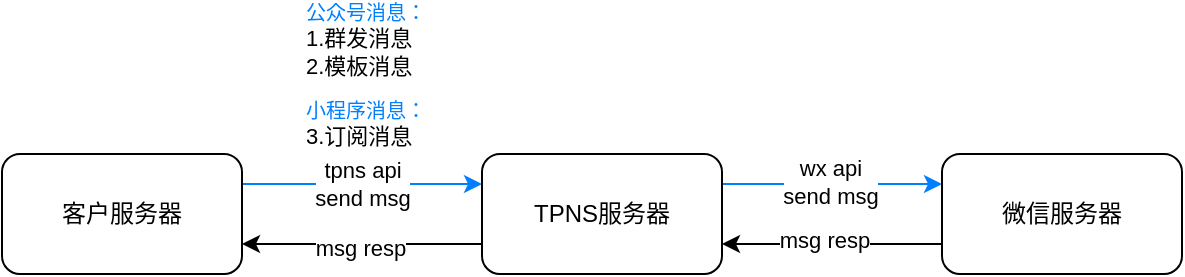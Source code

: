 <mxfile version="17.4.3" type="github">
  <diagram id="kgpKYQtTHZ0yAKxKKP6v" name="Page-1">
    <mxGraphModel dx="786" dy="458" grid="0" gridSize="10" guides="1" tooltips="1" connect="1" arrows="1" fold="1" page="1" pageScale="1" pageWidth="850" pageHeight="1100" math="0" shadow="0">
      <root>
        <mxCell id="0" />
        <mxCell id="1" parent="0" />
        <mxCell id="oYlPoV4KyUNFNu96zUUu-4" value="&lt;div&gt;tpns api&lt;/div&gt;&lt;div&gt;send msg&lt;/div&gt;" style="edgeStyle=orthogonalEdgeStyle;rounded=0;orthogonalLoop=1;jettySize=auto;html=1;align=center;exitX=1;exitY=0.25;exitDx=0;exitDy=0;entryX=0;entryY=0.25;entryDx=0;entryDy=0;strokeColor=#007FFF;" edge="1" parent="1" source="oYlPoV4KyUNFNu96zUUu-1" target="oYlPoV4KyUNFNu96zUUu-2">
          <mxGeometry relative="1" as="geometry" />
        </mxCell>
        <mxCell id="oYlPoV4KyUNFNu96zUUu-1" value="客户服务器" style="rounded=1;whiteSpace=wrap;html=1;" vertex="1" parent="1">
          <mxGeometry x="60" y="100" width="120" height="60" as="geometry" />
        </mxCell>
        <mxCell id="oYlPoV4KyUNFNu96zUUu-5" style="edgeStyle=orthogonalEdgeStyle;rounded=0;orthogonalLoop=1;jettySize=auto;html=1;entryX=0;entryY=0.25;entryDx=0;entryDy=0;exitX=1;exitY=0.25;exitDx=0;exitDy=0;strokeColor=#007FFF;" edge="1" parent="1" source="oYlPoV4KyUNFNu96zUUu-2" target="oYlPoV4KyUNFNu96zUUu-3">
          <mxGeometry relative="1" as="geometry" />
        </mxCell>
        <mxCell id="oYlPoV4KyUNFNu96zUUu-12" value="wx api&lt;br&gt;send msg" style="edgeLabel;html=1;align=center;verticalAlign=middle;resizable=0;points=[];" vertex="1" connectable="0" parent="oYlPoV4KyUNFNu96zUUu-5">
          <mxGeometry x="-0.029" y="1" relative="1" as="geometry">
            <mxPoint as="offset" />
          </mxGeometry>
        </mxCell>
        <mxCell id="oYlPoV4KyUNFNu96zUUu-8" style="edgeStyle=orthogonalEdgeStyle;rounded=0;orthogonalLoop=1;jettySize=auto;html=1;entryX=1;entryY=0.75;entryDx=0;entryDy=0;strokeColor=#000000;exitX=0;exitY=0.75;exitDx=0;exitDy=0;" edge="1" parent="1" source="oYlPoV4KyUNFNu96zUUu-2" target="oYlPoV4KyUNFNu96zUUu-1">
          <mxGeometry relative="1" as="geometry" />
        </mxCell>
        <mxCell id="oYlPoV4KyUNFNu96zUUu-10" value="msg resp" style="edgeLabel;html=1;align=center;verticalAlign=middle;resizable=0;points=[];" vertex="1" connectable="0" parent="oYlPoV4KyUNFNu96zUUu-8">
          <mxGeometry x="0.024" y="2" relative="1" as="geometry">
            <mxPoint as="offset" />
          </mxGeometry>
        </mxCell>
        <mxCell id="oYlPoV4KyUNFNu96zUUu-2" value="TPNS服务器" style="rounded=1;whiteSpace=wrap;html=1;" vertex="1" parent="1">
          <mxGeometry x="300" y="100" width="120" height="60" as="geometry" />
        </mxCell>
        <mxCell id="oYlPoV4KyUNFNu96zUUu-7" value="" style="edgeStyle=orthogonalEdgeStyle;rounded=0;orthogonalLoop=1;jettySize=auto;html=1;strokeColor=#000000;exitX=0;exitY=0.75;exitDx=0;exitDy=0;entryX=1;entryY=0.75;entryDx=0;entryDy=0;" edge="1" parent="1" source="oYlPoV4KyUNFNu96zUUu-3" target="oYlPoV4KyUNFNu96zUUu-2">
          <mxGeometry relative="1" as="geometry" />
        </mxCell>
        <mxCell id="oYlPoV4KyUNFNu96zUUu-9" value="msg resp" style="edgeLabel;html=1;align=center;verticalAlign=middle;resizable=0;points=[];" vertex="1" connectable="0" parent="oYlPoV4KyUNFNu96zUUu-7">
          <mxGeometry x="0.081" y="-2" relative="1" as="geometry">
            <mxPoint as="offset" />
          </mxGeometry>
        </mxCell>
        <mxCell id="oYlPoV4KyUNFNu96zUUu-3" value="微信服务器" style="rounded=1;whiteSpace=wrap;html=1;" vertex="1" parent="1">
          <mxGeometry x="530" y="100" width="120" height="60" as="geometry" />
        </mxCell>
        <mxCell id="oYlPoV4KyUNFNu96zUUu-11" value="&lt;div style=&quot;font-size: 11px ; text-align: justify&quot;&gt;&lt;br&gt;&lt;/div&gt;" style="text;html=1;align=center;verticalAlign=middle;resizable=0;points=[];autosize=1;strokeColor=none;fillColor=none;" vertex="1" parent="1">
          <mxGeometry x="100" y="33" width="20" height="20" as="geometry" />
        </mxCell>
        <mxCell id="oYlPoV4KyUNFNu96zUUu-14" value="&lt;font color=&quot;#007fff&quot;&gt;公众号消息：&lt;/font&gt;&lt;br&gt;&lt;div style=&quot;color: rgb(0 , 0 , 0) ; font-size: 11px&quot;&gt;1.群发消息&lt;/div&gt;&lt;div style=&quot;color: rgb(0 , 0 , 0) ; font-size: 11px&quot;&gt;2.模板消息&lt;/div&gt;" style="text;html=1;align=left;verticalAlign=middle;resizable=0;points=[];autosize=1;strokeColor=none;fillColor=none;fontSize=10;fontColor=#00FF00;" vertex="1" parent="1">
          <mxGeometry x="210" y="23" width="80" height="40" as="geometry" />
        </mxCell>
        <mxCell id="oYlPoV4KyUNFNu96zUUu-15" value="&lt;font color=&quot;#007fff&quot;&gt;小程序消息：&lt;/font&gt;&lt;br class=&quot;Apple-interchange-newline&quot;&gt;&lt;span style=&quot;color: rgb(0 , 0 , 0) ; font-size: 11px&quot;&gt;3.订阅消息&lt;/span&gt;" style="text;html=1;align=left;verticalAlign=middle;resizable=0;points=[];autosize=1;strokeColor=none;fillColor=none;fontSize=10;fontColor=#00FF00;" vertex="1" parent="1">
          <mxGeometry x="210" y="70" width="80" height="30" as="geometry" />
        </mxCell>
      </root>
    </mxGraphModel>
  </diagram>
</mxfile>
